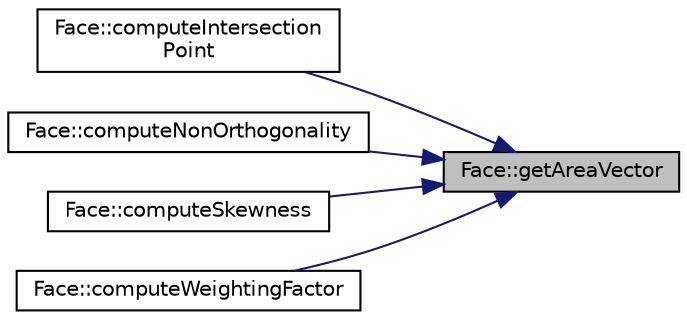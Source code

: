 digraph "Face::getAreaVector"
{
 // LATEX_PDF_SIZE
  bgcolor="transparent";
  edge [fontname="Helvetica",fontsize="10",labelfontname="Helvetica",labelfontsize="10"];
  node [fontname="Helvetica",fontsize="10",shape=record];
  rankdir="RL";
  Node1 [label="Face::getAreaVector",height=0.2,width=0.4,color="black", fillcolor="grey75", style="filled", fontcolor="black",tooltip=" "];
  Node1 -> Node2 [dir="back",color="midnightblue",fontsize="10",style="solid",fontname="Helvetica"];
  Node2 [label="Face::computeIntersection\lPoint",height=0.2,width=0.4,color="black",URL="$classFace.html#ab8683a66faed7a0efd8b67da9e8d2dcf",tooltip=" "];
  Node1 -> Node3 [dir="back",color="midnightblue",fontsize="10",style="solid",fontname="Helvetica"];
  Node3 [label="Face::computeNonOrthogonality",height=0.2,width=0.4,color="black",URL="$classFace.html#a2d4cf4519725e64a6b95e0fcaa589ea6",tooltip=" "];
  Node1 -> Node4 [dir="back",color="midnightblue",fontsize="10",style="solid",fontname="Helvetica"];
  Node4 [label="Face::computeSkewness",height=0.2,width=0.4,color="black",URL="$classFace.html#ab6aaaa27bc48d42c68bf2033b7aae801",tooltip=" "];
  Node1 -> Node5 [dir="back",color="midnightblue",fontsize="10",style="solid",fontname="Helvetica"];
  Node5 [label="Face::computeWeightingFactor",height=0.2,width=0.4,color="black",URL="$classFace.html#a93a8eb18180b2c5387226b4c24ee4fbb",tooltip="Computation of cells face weighting factor, ."];
}

